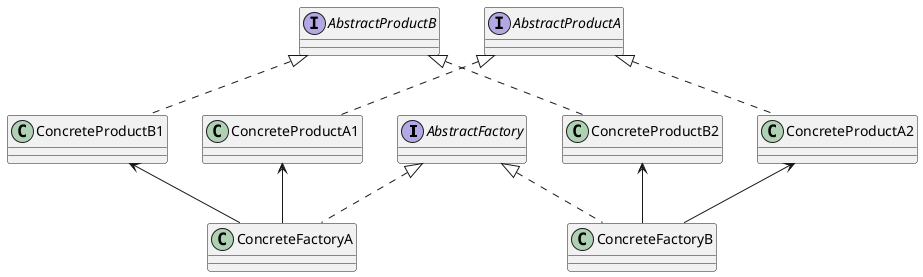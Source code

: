 @startuml

interface AbstractFactory
interface AbstractProductA
interface AbstractProductB

class ConcreteFactoryA
class ConcreteFactoryB

AbstractFactory <|.. ConcreteFactoryA
AbstractFactory <|.. ConcreteFactoryB

class ConcreteProductA1
class ConcreteProductA2
class ConcreteProductB1
class ConcreteProductB2

AbstractProductA <|.. ConcreteProductA1
AbstractProductA <|.. ConcreteProductA2
ConcreteProductA1 <-- ConcreteFactoryA
ConcreteProductB1 <-- ConcreteFactoryA

AbstractProductB <|.. ConcreteProductB1
AbstractProductB <|.. ConcreteProductB2
ConcreteProductA2 <-- ConcreteFactoryB
ConcreteProductB2 <-- ConcreteFactoryB


@enduml
